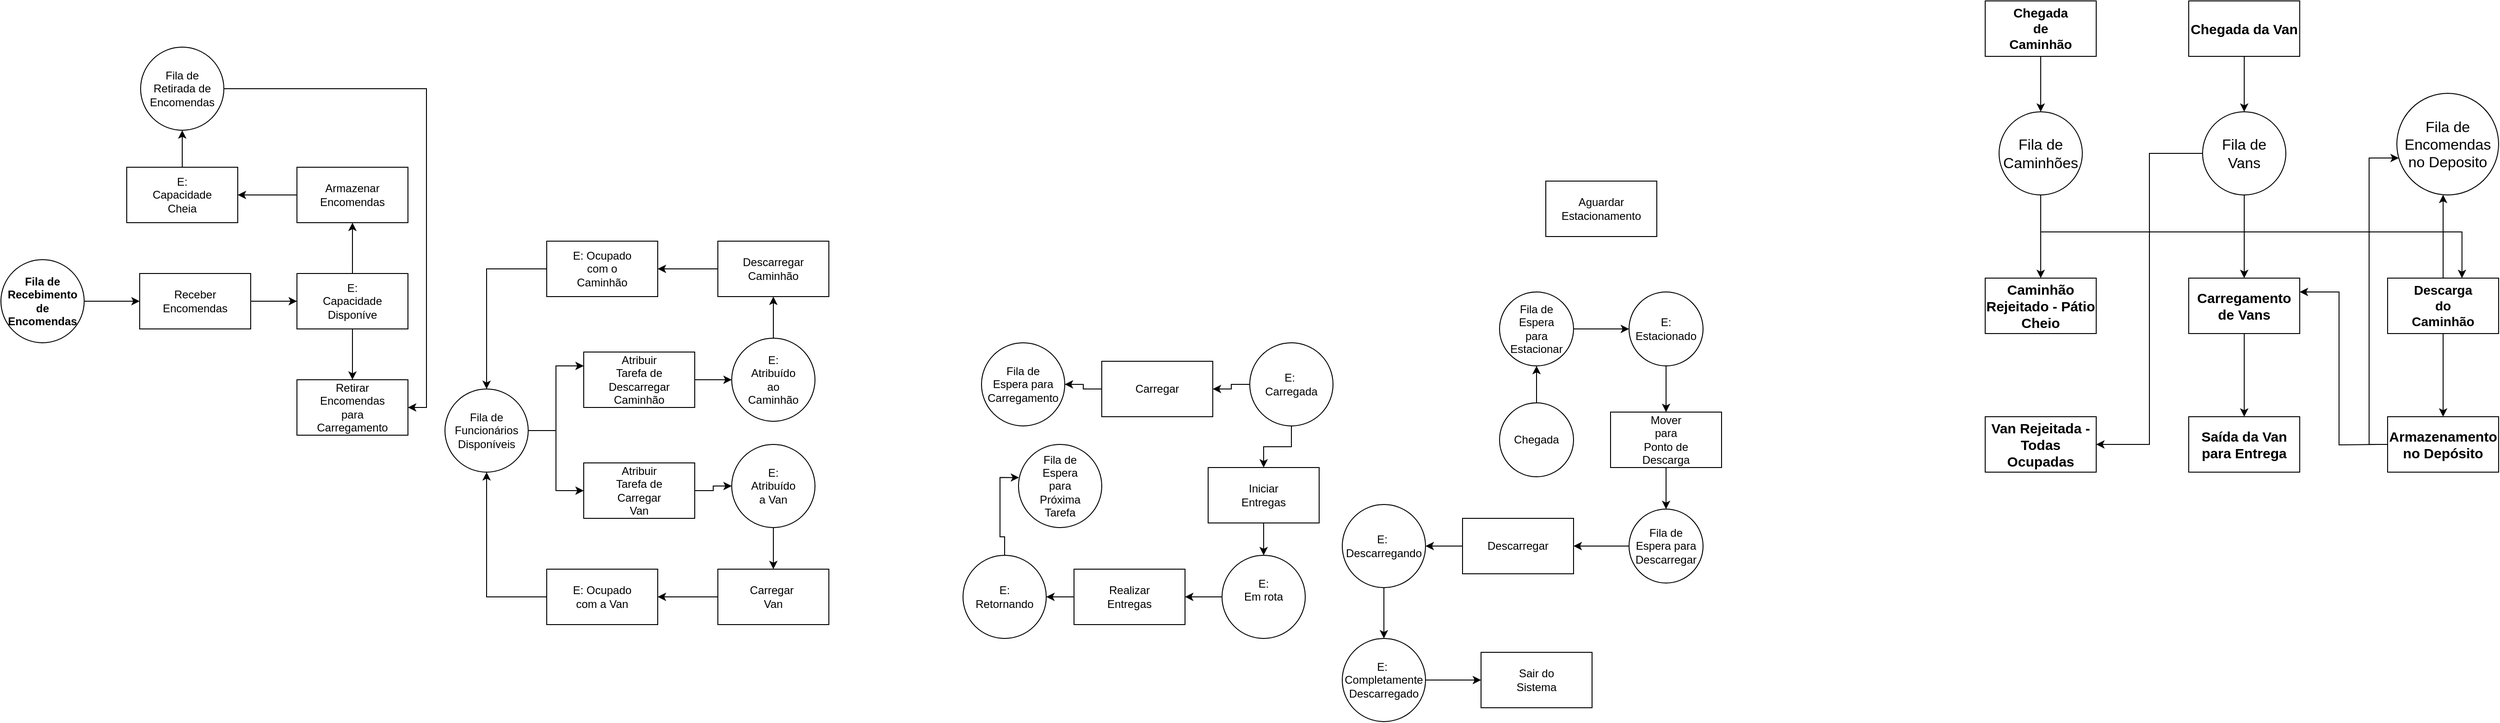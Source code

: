 <mxfile version="24.7.7">
  <diagram name="Página-1" id="Q5q7qPohx900-bVzsuvk">
    <mxGraphModel dx="3230" dy="557" grid="1" gridSize="10" guides="1" tooltips="1" connect="1" arrows="1" fold="1" page="1" pageScale="1" pageWidth="827" pageHeight="1169" math="0" shadow="0">
      <root>
        <mxCell id="0" />
        <mxCell id="1" parent="0" />
        <mxCell id="GUM8zhKuWnprm1asTcz1-36" style="edgeStyle=orthogonalEdgeStyle;rounded=0;orthogonalLoop=1;jettySize=auto;html=1;entryX=0.5;entryY=0;entryDx=0;entryDy=0;" parent="1" source="GUM8zhKuWnprm1asTcz1-1" target="GUM8zhKuWnprm1asTcz1-35" edge="1">
          <mxGeometry relative="1" as="geometry" />
        </mxCell>
        <mxCell id="GUM8zhKuWnprm1asTcz1-1" value="" style="ellipse;whiteSpace=wrap;html=1;aspect=fixed;" parent="1" vertex="1">
          <mxGeometry x="250" y="130" width="90" height="90" as="geometry" />
        </mxCell>
        <mxCell id="GUM8zhKuWnprm1asTcz1-34" style="edgeStyle=orthogonalEdgeStyle;rounded=0;orthogonalLoop=1;jettySize=auto;html=1;entryX=0.5;entryY=0;entryDx=0;entryDy=0;" parent="1" source="GUM8zhKuWnprm1asTcz1-2" target="GUM8zhKuWnprm1asTcz1-1" edge="1">
          <mxGeometry relative="1" as="geometry" />
        </mxCell>
        <mxCell id="GUM8zhKuWnprm1asTcz1-2" value="" style="rounded=0;whiteSpace=wrap;html=1;" parent="1" vertex="1">
          <mxGeometry x="235" y="10" width="120" height="60" as="geometry" />
        </mxCell>
        <mxCell id="GUM8zhKuWnprm1asTcz1-6" value="&lt;font style=&quot;font-size: 16px;&quot;&gt;Fila de Caminhões&lt;/font&gt;" style="text;strokeColor=none;align=center;fillColor=none;html=1;verticalAlign=middle;whiteSpace=wrap;rounded=0;" parent="1" vertex="1">
          <mxGeometry x="265" y="160" width="60" height="30" as="geometry" />
        </mxCell>
        <mxCell id="GUM8zhKuWnprm1asTcz1-8" value="" style="ellipse;whiteSpace=wrap;html=1;aspect=fixed;" parent="1" vertex="1">
          <mxGeometry x="680" y="110" width="110" height="110" as="geometry" />
        </mxCell>
        <mxCell id="GUM8zhKuWnprm1asTcz1-9" value="&lt;font style=&quot;font-size: 16px;&quot;&gt;Fila de Encomendas no Deposito&lt;/font&gt;" style="text;strokeColor=none;align=center;fillColor=none;html=1;verticalAlign=middle;whiteSpace=wrap;rounded=0;" parent="1" vertex="1">
          <mxGeometry x="705" y="150" width="60" height="30" as="geometry" />
        </mxCell>
        <mxCell id="GUM8zhKuWnprm1asTcz1-33" style="edgeStyle=orthogonalEdgeStyle;rounded=0;orthogonalLoop=1;jettySize=auto;html=1;" parent="1" source="GUM8zhKuWnprm1asTcz1-10" target="GUM8zhKuWnprm1asTcz1-15" edge="1">
          <mxGeometry relative="1" as="geometry" />
        </mxCell>
        <mxCell id="GUM8zhKuWnprm1asTcz1-42" style="edgeStyle=orthogonalEdgeStyle;rounded=0;orthogonalLoop=1;jettySize=auto;html=1;entryX=1;entryY=0.5;entryDx=0;entryDy=0;" parent="1" source="GUM8zhKuWnprm1asTcz1-10" target="GUM8zhKuWnprm1asTcz1-37" edge="1">
          <mxGeometry relative="1" as="geometry" />
        </mxCell>
        <mxCell id="GUM8zhKuWnprm1asTcz1-10" value="" style="ellipse;whiteSpace=wrap;html=1;aspect=fixed;" parent="1" vertex="1">
          <mxGeometry x="470" y="130" width="90" height="90" as="geometry" />
        </mxCell>
        <mxCell id="GUM8zhKuWnprm1asTcz1-11" value="&lt;font style=&quot;font-size: 16px;&quot;&gt;Fila de Vans&lt;/font&gt;" style="text;strokeColor=none;align=center;fillColor=none;html=1;verticalAlign=middle;whiteSpace=wrap;rounded=0;" parent="1" vertex="1">
          <mxGeometry x="485" y="160" width="60" height="30" as="geometry" />
        </mxCell>
        <mxCell id="GUM8zhKuWnprm1asTcz1-23" style="edgeStyle=orthogonalEdgeStyle;rounded=0;orthogonalLoop=1;jettySize=auto;html=1;" parent="1" source="GUM8zhKuWnprm1asTcz1-15" target="GUM8zhKuWnprm1asTcz1-22" edge="1">
          <mxGeometry relative="1" as="geometry" />
        </mxCell>
        <mxCell id="GUM8zhKuWnprm1asTcz1-15" value="&lt;b&gt;&lt;font style=&quot;font-size: 15px;&quot;&gt;Carregamento de Vans&lt;/font&gt;&lt;/b&gt;" style="rounded=0;whiteSpace=wrap;html=1;" parent="1" vertex="1">
          <mxGeometry x="455" y="310" width="120" height="60" as="geometry" />
        </mxCell>
        <mxCell id="GUM8zhKuWnprm1asTcz1-26" style="edgeStyle=orthogonalEdgeStyle;rounded=0;orthogonalLoop=1;jettySize=auto;html=1;" parent="1" source="GUM8zhKuWnprm1asTcz1-16" target="GUM8zhKuWnprm1asTcz1-8" edge="1">
          <mxGeometry relative="1" as="geometry">
            <Array as="points">
              <mxPoint x="730" y="240" />
              <mxPoint x="730" y="240" />
            </Array>
          </mxGeometry>
        </mxCell>
        <mxCell id="GUM8zhKuWnprm1asTcz1-31" style="edgeStyle=orthogonalEdgeStyle;rounded=0;orthogonalLoop=1;jettySize=auto;html=1;entryX=0.5;entryY=0;entryDx=0;entryDy=0;" parent="1" source="GUM8zhKuWnprm1asTcz1-16" target="GUM8zhKuWnprm1asTcz1-20" edge="1">
          <mxGeometry relative="1" as="geometry" />
        </mxCell>
        <mxCell id="GUM8zhKuWnprm1asTcz1-16" value="" style="rounded=0;whiteSpace=wrap;html=1;" parent="1" vertex="1">
          <mxGeometry x="670" y="310" width="120" height="60" as="geometry" />
        </mxCell>
        <mxCell id="GUM8zhKuWnprm1asTcz1-18" value="&lt;strong&gt;&lt;font style=&quot;font-size: 14px;&quot;&gt;Chegada de Caminhão&lt;/font&gt;&lt;/strong&gt;" style="text;strokeColor=none;align=center;fillColor=none;html=1;verticalAlign=middle;whiteSpace=wrap;rounded=0;" parent="1" vertex="1">
          <mxGeometry x="265" y="25" width="60" height="30" as="geometry" />
        </mxCell>
        <mxCell id="GUM8zhKuWnprm1asTcz1-19" value="&lt;b&gt;&lt;font style=&quot;font-size: 14px;&quot;&gt;Descarga do Caminhão&lt;/font&gt;&lt;/b&gt;" style="text;strokeColor=none;align=center;fillColor=none;html=1;verticalAlign=middle;whiteSpace=wrap;rounded=0;" parent="1" vertex="1">
          <mxGeometry x="700" y="325" width="60" height="30" as="geometry" />
        </mxCell>
        <mxCell id="GUM8zhKuWnprm1asTcz1-27" style="edgeStyle=orthogonalEdgeStyle;rounded=0;orthogonalLoop=1;jettySize=auto;html=1;" parent="1" source="GUM8zhKuWnprm1asTcz1-20" target="GUM8zhKuWnprm1asTcz1-8" edge="1">
          <mxGeometry relative="1" as="geometry">
            <Array as="points">
              <mxPoint x="650" y="490" />
              <mxPoint x="650" y="180" />
            </Array>
          </mxGeometry>
        </mxCell>
        <mxCell id="GUM8zhKuWnprm1asTcz1-20" value="" style="rounded=0;whiteSpace=wrap;html=1;" parent="1" vertex="1">
          <mxGeometry x="670" y="460" width="120" height="60" as="geometry" />
        </mxCell>
        <mxCell id="GUM8zhKuWnprm1asTcz1-28" style="edgeStyle=orthogonalEdgeStyle;rounded=0;orthogonalLoop=1;jettySize=auto;html=1;entryX=1;entryY=0.25;entryDx=0;entryDy=0;" parent="1" target="GUM8zhKuWnprm1asTcz1-15" edge="1">
          <mxGeometry relative="1" as="geometry">
            <mxPoint x="660" y="490" as="sourcePoint" />
          </mxGeometry>
        </mxCell>
        <mxCell id="GUM8zhKuWnprm1asTcz1-21" value="&lt;b&gt;&lt;font style=&quot;font-size: 15px;&quot;&gt;Armazenamento no Depósito&lt;/font&gt;&lt;/b&gt;" style="text;strokeColor=none;align=center;fillColor=none;html=1;verticalAlign=middle;whiteSpace=wrap;rounded=0;" parent="1" vertex="1">
          <mxGeometry x="700" y="475" width="60" height="30" as="geometry" />
        </mxCell>
        <mxCell id="GUM8zhKuWnprm1asTcz1-22" value="&lt;b&gt;&lt;font style=&quot;font-size: 15px;&quot;&gt;Saída da Van para Entrega&lt;/font&gt;&lt;/b&gt;" style="rounded=0;whiteSpace=wrap;html=1;" parent="1" vertex="1">
          <mxGeometry x="455" y="460" width="120" height="60" as="geometry" />
        </mxCell>
        <mxCell id="GUM8zhKuWnprm1asTcz1-24" style="edgeStyle=orthogonalEdgeStyle;rounded=0;orthogonalLoop=1;jettySize=auto;html=1;entryX=0.67;entryY=0;entryDx=0;entryDy=0;entryPerimeter=0;" parent="1" source="GUM8zhKuWnprm1asTcz1-1" target="GUM8zhKuWnprm1asTcz1-16" edge="1">
          <mxGeometry relative="1" as="geometry">
            <Array as="points">
              <mxPoint x="295" y="260" />
              <mxPoint x="750" y="260" />
            </Array>
          </mxGeometry>
        </mxCell>
        <mxCell id="GUM8zhKuWnprm1asTcz1-32" style="edgeStyle=orthogonalEdgeStyle;rounded=0;orthogonalLoop=1;jettySize=auto;html=1;" parent="1" source="GUM8zhKuWnprm1asTcz1-30" target="GUM8zhKuWnprm1asTcz1-10" edge="1">
          <mxGeometry relative="1" as="geometry" />
        </mxCell>
        <mxCell id="GUM8zhKuWnprm1asTcz1-30" value="&lt;b&gt;&lt;font style=&quot;font-size: 15px;&quot;&gt;Chegada da Van&lt;/font&gt;&lt;/b&gt;" style="rounded=0;whiteSpace=wrap;html=1;" parent="1" vertex="1">
          <mxGeometry x="455" y="10" width="120" height="60" as="geometry" />
        </mxCell>
        <mxCell id="GUM8zhKuWnprm1asTcz1-35" value="&lt;b&gt;&lt;font style=&quot;font-size: 15px;&quot;&gt;Caminhão Rejeitado - Pátio Cheio&lt;/font&gt;&lt;/b&gt;" style="rounded=0;whiteSpace=wrap;html=1;" parent="1" vertex="1">
          <mxGeometry x="235" y="310" width="120" height="60" as="geometry" />
        </mxCell>
        <mxCell id="GUM8zhKuWnprm1asTcz1-37" value="&lt;b&gt;&lt;font style=&quot;font-size: 15px;&quot;&gt;Van Rejeitada - Todas Ocupadas&lt;/font&gt;&lt;/b&gt;" style="rounded=0;whiteSpace=wrap;html=1;" parent="1" vertex="1">
          <mxGeometry x="235" y="460" width="120" height="60" as="geometry" />
        </mxCell>
        <mxCell id="uj5L98HSaP3SKRjl4dqv-31" style="edgeStyle=orthogonalEdgeStyle;rounded=0;orthogonalLoop=1;jettySize=auto;html=1;entryX=0;entryY=0.5;entryDx=0;entryDy=0;" edge="1" parent="1" source="uj5L98HSaP3SKRjl4dqv-2" target="uj5L98HSaP3SKRjl4dqv-5">
          <mxGeometry relative="1" as="geometry" />
        </mxCell>
        <mxCell id="uj5L98HSaP3SKRjl4dqv-2" value="" style="ellipse;whiteSpace=wrap;html=1;aspect=fixed;" vertex="1" parent="1">
          <mxGeometry x="-290" y="325" width="80" height="80" as="geometry" />
        </mxCell>
        <mxCell id="uj5L98HSaP3SKRjl4dqv-3" value="Fila de Espera para Estacionar" style="text;strokeColor=none;align=center;fillColor=none;html=1;verticalAlign=middle;whiteSpace=wrap;rounded=0;" vertex="1" parent="1">
          <mxGeometry x="-280" y="350" width="60" height="30" as="geometry" />
        </mxCell>
        <mxCell id="uj5L98HSaP3SKRjl4dqv-32" style="edgeStyle=orthogonalEdgeStyle;rounded=0;orthogonalLoop=1;jettySize=auto;html=1;entryX=0.5;entryY=0;entryDx=0;entryDy=0;" edge="1" parent="1" source="uj5L98HSaP3SKRjl4dqv-5" target="uj5L98HSaP3SKRjl4dqv-22">
          <mxGeometry relative="1" as="geometry" />
        </mxCell>
        <mxCell id="uj5L98HSaP3SKRjl4dqv-5" value="" style="ellipse;whiteSpace=wrap;html=1;aspect=fixed;" vertex="1" parent="1">
          <mxGeometry x="-150" y="325" width="80" height="80" as="geometry" />
        </mxCell>
        <mxCell id="uj5L98HSaP3SKRjl4dqv-7" value="E: Estacionado" style="text;strokeColor=none;align=center;fillColor=none;html=1;verticalAlign=middle;whiteSpace=wrap;rounded=0;" vertex="1" parent="1">
          <mxGeometry x="-140" y="350" width="60" height="30" as="geometry" />
        </mxCell>
        <mxCell id="uj5L98HSaP3SKRjl4dqv-35" style="edgeStyle=orthogonalEdgeStyle;rounded=0;orthogonalLoop=1;jettySize=auto;html=1;entryX=1;entryY=0.5;entryDx=0;entryDy=0;" edge="1" parent="1" source="uj5L98HSaP3SKRjl4dqv-8" target="uj5L98HSaP3SKRjl4dqv-24">
          <mxGeometry relative="1" as="geometry" />
        </mxCell>
        <mxCell id="uj5L98HSaP3SKRjl4dqv-8" value="" style="ellipse;whiteSpace=wrap;html=1;aspect=fixed;" vertex="1" parent="1">
          <mxGeometry x="-150" y="560" width="80" height="80" as="geometry" />
        </mxCell>
        <mxCell id="uj5L98HSaP3SKRjl4dqv-9" value="Fila de Espera para Descarregar" style="text;strokeColor=none;align=center;fillColor=none;html=1;verticalAlign=middle;whiteSpace=wrap;rounded=0;" vertex="1" parent="1">
          <mxGeometry x="-140" y="585" width="60" height="30" as="geometry" />
        </mxCell>
        <mxCell id="uj5L98HSaP3SKRjl4dqv-37" style="edgeStyle=orthogonalEdgeStyle;rounded=0;orthogonalLoop=1;jettySize=auto;html=1;entryX=0.5;entryY=0;entryDx=0;entryDy=0;" edge="1" parent="1" source="uj5L98HSaP3SKRjl4dqv-11" target="uj5L98HSaP3SKRjl4dqv-17">
          <mxGeometry relative="1" as="geometry" />
        </mxCell>
        <mxCell id="uj5L98HSaP3SKRjl4dqv-11" value="" style="ellipse;whiteSpace=wrap;html=1;aspect=fixed;" vertex="1" parent="1">
          <mxGeometry x="-460" y="555" width="90" height="90" as="geometry" />
        </mxCell>
        <mxCell id="uj5L98HSaP3SKRjl4dqv-12" value="E:&amp;nbsp;&lt;br&gt;Descarregando" style="text;strokeColor=none;align=center;fillColor=none;html=1;verticalAlign=middle;whiteSpace=wrap;rounded=0;" vertex="1" parent="1">
          <mxGeometry x="-445" y="585" width="60" height="30" as="geometry" />
        </mxCell>
        <mxCell id="uj5L98HSaP3SKRjl4dqv-38" style="edgeStyle=orthogonalEdgeStyle;rounded=0;orthogonalLoop=1;jettySize=auto;html=1;entryX=0;entryY=0.5;entryDx=0;entryDy=0;" edge="1" parent="1" source="uj5L98HSaP3SKRjl4dqv-17" target="uj5L98HSaP3SKRjl4dqv-26">
          <mxGeometry relative="1" as="geometry" />
        </mxCell>
        <mxCell id="uj5L98HSaP3SKRjl4dqv-17" value="" style="ellipse;whiteSpace=wrap;html=1;aspect=fixed;" vertex="1" parent="1">
          <mxGeometry x="-460" y="700" width="90" height="90" as="geometry" />
        </mxCell>
        <mxCell id="uj5L98HSaP3SKRjl4dqv-18" value="E:&amp;nbsp;&lt;br&gt;Completamente Descarregado" style="text;strokeColor=none;align=center;fillColor=none;html=1;verticalAlign=middle;whiteSpace=wrap;rounded=0;" vertex="1" parent="1">
          <mxGeometry x="-445" y="730" width="60" height="30" as="geometry" />
        </mxCell>
        <mxCell id="uj5L98HSaP3SKRjl4dqv-20" value="" style="rounded=0;whiteSpace=wrap;html=1;" vertex="1" parent="1">
          <mxGeometry x="-240" y="205" width="120" height="60" as="geometry" />
        </mxCell>
        <mxCell id="uj5L98HSaP3SKRjl4dqv-21" value="Aguardar Estacionamento" style="text;strokeColor=none;align=center;fillColor=none;html=1;verticalAlign=middle;whiteSpace=wrap;rounded=0;" vertex="1" parent="1">
          <mxGeometry x="-210" y="220" width="60" height="30" as="geometry" />
        </mxCell>
        <mxCell id="uj5L98HSaP3SKRjl4dqv-33" style="edgeStyle=orthogonalEdgeStyle;rounded=0;orthogonalLoop=1;jettySize=auto;html=1;entryX=0.5;entryY=0;entryDx=0;entryDy=0;" edge="1" parent="1" source="uj5L98HSaP3SKRjl4dqv-22" target="uj5L98HSaP3SKRjl4dqv-8">
          <mxGeometry relative="1" as="geometry" />
        </mxCell>
        <mxCell id="uj5L98HSaP3SKRjl4dqv-22" value="" style="rounded=0;whiteSpace=wrap;html=1;" vertex="1" parent="1">
          <mxGeometry x="-170" y="455" width="120" height="60" as="geometry" />
        </mxCell>
        <mxCell id="uj5L98HSaP3SKRjl4dqv-23" value="Mover para Ponto de Descarga" style="text;strokeColor=none;align=center;fillColor=none;html=1;verticalAlign=middle;whiteSpace=wrap;rounded=0;" vertex="1" parent="1">
          <mxGeometry x="-140" y="470" width="60" height="30" as="geometry" />
        </mxCell>
        <mxCell id="uj5L98HSaP3SKRjl4dqv-36" style="edgeStyle=orthogonalEdgeStyle;rounded=0;orthogonalLoop=1;jettySize=auto;html=1;entryX=1;entryY=0.5;entryDx=0;entryDy=0;" edge="1" parent="1" source="uj5L98HSaP3SKRjl4dqv-24" target="uj5L98HSaP3SKRjl4dqv-11">
          <mxGeometry relative="1" as="geometry" />
        </mxCell>
        <mxCell id="uj5L98HSaP3SKRjl4dqv-24" value="" style="rounded=0;whiteSpace=wrap;html=1;" vertex="1" parent="1">
          <mxGeometry x="-330" y="570" width="120" height="60" as="geometry" />
        </mxCell>
        <mxCell id="uj5L98HSaP3SKRjl4dqv-25" value="Descarregar " style="text;strokeColor=none;align=center;fillColor=none;html=1;verticalAlign=middle;whiteSpace=wrap;rounded=0;" vertex="1" parent="1">
          <mxGeometry x="-300" y="585" width="60" height="30" as="geometry" />
        </mxCell>
        <mxCell id="uj5L98HSaP3SKRjl4dqv-26" value="" style="rounded=0;whiteSpace=wrap;html=1;" vertex="1" parent="1">
          <mxGeometry x="-310" y="715" width="120" height="60" as="geometry" />
        </mxCell>
        <mxCell id="uj5L98HSaP3SKRjl4dqv-27" value="Sair do Sistema" style="text;strokeColor=none;align=center;fillColor=none;html=1;verticalAlign=middle;whiteSpace=wrap;rounded=0;" vertex="1" parent="1">
          <mxGeometry x="-280" y="730" width="60" height="30" as="geometry" />
        </mxCell>
        <mxCell id="uj5L98HSaP3SKRjl4dqv-41" style="edgeStyle=orthogonalEdgeStyle;rounded=0;orthogonalLoop=1;jettySize=auto;html=1;entryX=0.5;entryY=1;entryDx=0;entryDy=0;" edge="1" parent="1" source="uj5L98HSaP3SKRjl4dqv-28" target="uj5L98HSaP3SKRjl4dqv-2">
          <mxGeometry relative="1" as="geometry" />
        </mxCell>
        <mxCell id="uj5L98HSaP3SKRjl4dqv-28" value="" style="ellipse;whiteSpace=wrap;html=1;aspect=fixed;" vertex="1" parent="1">
          <mxGeometry x="-290" y="445" width="80" height="80" as="geometry" />
        </mxCell>
        <mxCell id="uj5L98HSaP3SKRjl4dqv-29" value="Chegada" style="text;strokeColor=none;align=center;fillColor=none;html=1;verticalAlign=middle;whiteSpace=wrap;rounded=0;" vertex="1" parent="1">
          <mxGeometry x="-280" y="470" width="60" height="30" as="geometry" />
        </mxCell>
        <mxCell id="uj5L98HSaP3SKRjl4dqv-42" value="" style="ellipse;whiteSpace=wrap;html=1;aspect=fixed;" vertex="1" parent="1">
          <mxGeometry x="-850" y="380" width="90" height="90" as="geometry" />
        </mxCell>
        <mxCell id="uj5L98HSaP3SKRjl4dqv-43" value="Fila de Espera para Carregamento" style="text;strokeColor=none;align=center;fillColor=none;html=1;verticalAlign=middle;whiteSpace=wrap;rounded=0;" vertex="1" parent="1">
          <mxGeometry x="-835" y="410" width="60" height="30" as="geometry" />
        </mxCell>
        <mxCell id="uj5L98HSaP3SKRjl4dqv-91" style="edgeStyle=orthogonalEdgeStyle;rounded=0;orthogonalLoop=1;jettySize=auto;html=1;entryX=1;entryY=0.5;entryDx=0;entryDy=0;" edge="1" parent="1" source="uj5L98HSaP3SKRjl4dqv-44" target="uj5L98HSaP3SKRjl4dqv-79">
          <mxGeometry relative="1" as="geometry" />
        </mxCell>
        <mxCell id="uj5L98HSaP3SKRjl4dqv-92" style="edgeStyle=orthogonalEdgeStyle;rounded=0;orthogonalLoop=1;jettySize=auto;html=1;entryX=0.5;entryY=0;entryDx=0;entryDy=0;" edge="1" parent="1" source="uj5L98HSaP3SKRjl4dqv-44" target="uj5L98HSaP3SKRjl4dqv-60">
          <mxGeometry relative="1" as="geometry" />
        </mxCell>
        <mxCell id="uj5L98HSaP3SKRjl4dqv-44" value="" style="ellipse;whiteSpace=wrap;html=1;aspect=fixed;" vertex="1" parent="1">
          <mxGeometry x="-560" y="380" width="90" height="90" as="geometry" />
        </mxCell>
        <mxCell id="uj5L98HSaP3SKRjl4dqv-45" value="E:&amp;nbsp;&lt;br&gt;Carregada" style="text;strokeColor=none;align=center;fillColor=none;html=1;verticalAlign=middle;whiteSpace=wrap;rounded=0;" vertex="1" parent="1">
          <mxGeometry x="-545" y="410" width="60" height="30" as="geometry" />
        </mxCell>
        <mxCell id="uj5L98HSaP3SKRjl4dqv-93" style="edgeStyle=orthogonalEdgeStyle;rounded=0;orthogonalLoop=1;jettySize=auto;html=1;entryX=1;entryY=0.5;entryDx=0;entryDy=0;" edge="1" parent="1" source="uj5L98HSaP3SKRjl4dqv-48" target="uj5L98HSaP3SKRjl4dqv-62">
          <mxGeometry relative="1" as="geometry" />
        </mxCell>
        <mxCell id="uj5L98HSaP3SKRjl4dqv-48" value="" style="ellipse;whiteSpace=wrap;html=1;aspect=fixed;" vertex="1" parent="1">
          <mxGeometry x="-590" y="610" width="90" height="90" as="geometry" />
        </mxCell>
        <mxCell id="uj5L98HSaP3SKRjl4dqv-49" value="E: &lt;br&gt;Em rota&lt;br&gt;&lt;span style=&quot;color: rgba(0, 0, 0, 0); font-family: monospace; font-size: 0px; text-align: start; text-wrap: nowrap;&quot;&gt;%3CmxGraphModel%3E%3Croot%3E%3CmxCell%20id%3D%220%22%2F%3E%3CmxCell%20id%3D%221%22%20parent%3D%220%22%2F%3E%3CmxCell%20id%3D%222%22%20value%3D%22%22%20style%3D%22ellipse%3BwhiteSpace%3Dwrap%3Bhtml%3D1%3Baspect%3Dfixed%3B%22%20vertex%3D%221%22%20parent%3D%221%22%3E%3CmxGeometry%20x%3D%22-680%22%20y%3D%22520%22%20width%3D%2290%22%20height%3D%2290%22%20as%3D%22geometry%22%2F%3E%3C%2FmxCell%3E%3CmxCell%20id%3D%223%22%20value%3D%22E%3A%26amp%3Bnbsp%3B%26lt%3Bbr%26gt%3BCarregada%22%20style%3D%22text%3BstrokeColor%3Dnone%3Balign%3Dcenter%3BfillColor%3Dnone%3Bhtml%3D1%3BverticalAlign%3Dmiddle%3BwhiteSpace%3Dwrap%3Brounded%3D0%3B%22%20vertex%3D%221%22%20parent%3D%221%22%3E%3CmxGeometry%20x%3D%22-665%22%20y%3D%22550%22%20width%3D%2260%22%20height%3D%2230%22%20as%3D%22geometry%22%2F%3E%3C%2FmxCell%3E%3C%2Froot%3E%3C%2FmxGraphModel%3E&lt;/span&gt;&lt;span style=&quot;color: rgba(0, 0, 0, 0); font-family: monospace; font-size: 0px; text-align: start; text-wrap: nowrap;&quot;&gt;asdf3CmxGraphModel%3E%3Croot%3E%3CmxCell%20id%3D%220%22%2F%3E%3CmxCell%20id%3D%221%22%20parent%3D%220%22%2F%3E%3CmxCell%20id%3D%222%22%20value%3D%22%22%20style%3D%22ellipse%3BwhiteSpace%3Dwrap%3Bhtml%3D1%3Baspect%3Dfixed%3B%22%20vertex%3D%221%22%20parent%3D%221%22%3E%3CmxGeometry%20x%3D%22-680%22%20y%3D%22520%22%20width%3D%2290%22%20height%3D%2290%22%20as%3D%22geometry%22%2F%3E%3C%2FmxCell%3E%3CmxCell%20id%3D%223%22%20value%3D%22E%3A%26amp%3Bnbsp%3B%26lt%3Bbr%26gt%3BCarregada%22%20style%3D%22text%3BstrokeColor%3Dnone%3Balign%3Dcenter%3BfillColor%3Dnone%3Bhtml%3D1%3BverticalAlign%3Dmiddle%3BwhiteSpace%3Dwrap%3Brounded%3D0%3B%22%20vertex%3D%221%22%20parent%3D%221%22%3E%3CmxGeometry%20x%3D%22-665%22%20y%3D%22550%22%20width%3D%2260%22%20height%3D%2230%22%20as%3D%22geometry%22%2F%3E%3C%2FmxCell%3E%3C%2Froot%3E%3C%2FmxGraphModel%3E&lt;/span&gt;" style="text;strokeColor=none;align=center;fillColor=none;html=1;verticalAlign=middle;whiteSpace=wrap;rounded=0;" vertex="1" parent="1">
          <mxGeometry x="-575" y="640" width="60" height="30" as="geometry" />
        </mxCell>
        <mxCell id="uj5L98HSaP3SKRjl4dqv-52" value="" style="ellipse;whiteSpace=wrap;html=1;aspect=fixed;" vertex="1" parent="1">
          <mxGeometry x="-810" y="490" width="90" height="90" as="geometry" />
        </mxCell>
        <mxCell id="uj5L98HSaP3SKRjl4dqv-53" value="Fila de Espera para Próxima Tarefa" style="text;strokeColor=none;align=center;fillColor=none;html=1;verticalAlign=middle;whiteSpace=wrap;rounded=0;" vertex="1" parent="1">
          <mxGeometry x="-795" y="520" width="60" height="30" as="geometry" />
        </mxCell>
        <mxCell id="uj5L98HSaP3SKRjl4dqv-76" style="edgeStyle=orthogonalEdgeStyle;rounded=0;orthogonalLoop=1;jettySize=auto;html=1;entryX=0.5;entryY=0;entryDx=0;entryDy=0;" edge="1" parent="1" source="uj5L98HSaP3SKRjl4dqv-60" target="uj5L98HSaP3SKRjl4dqv-48">
          <mxGeometry relative="1" as="geometry" />
        </mxCell>
        <mxCell id="uj5L98HSaP3SKRjl4dqv-60" value="" style="rounded=0;whiteSpace=wrap;html=1;" vertex="1" parent="1">
          <mxGeometry x="-605" y="515" width="120" height="60" as="geometry" />
        </mxCell>
        <mxCell id="uj5L98HSaP3SKRjl4dqv-61" value="Iniciar Entregas" style="text;strokeColor=none;align=center;fillColor=none;html=1;verticalAlign=middle;whiteSpace=wrap;rounded=0;" vertex="1" parent="1">
          <mxGeometry x="-575" y="530" width="60" height="30" as="geometry" />
        </mxCell>
        <mxCell id="uj5L98HSaP3SKRjl4dqv-96" style="edgeStyle=orthogonalEdgeStyle;rounded=0;orthogonalLoop=1;jettySize=auto;html=1;entryX=1;entryY=0.5;entryDx=0;entryDy=0;" edge="1" parent="1" source="uj5L98HSaP3SKRjl4dqv-62" target="uj5L98HSaP3SKRjl4dqv-94">
          <mxGeometry relative="1" as="geometry" />
        </mxCell>
        <mxCell id="uj5L98HSaP3SKRjl4dqv-62" value="" style="rounded=0;whiteSpace=wrap;html=1;" vertex="1" parent="1">
          <mxGeometry x="-750" y="625" width="120" height="60" as="geometry" />
        </mxCell>
        <mxCell id="uj5L98HSaP3SKRjl4dqv-63" value="Realizar Entregas " style="text;strokeColor=none;align=center;fillColor=none;html=1;verticalAlign=middle;whiteSpace=wrap;rounded=0;" vertex="1" parent="1">
          <mxGeometry x="-720" y="640" width="60" height="30" as="geometry" />
        </mxCell>
        <mxCell id="uj5L98HSaP3SKRjl4dqv-90" style="edgeStyle=orthogonalEdgeStyle;rounded=0;orthogonalLoop=1;jettySize=auto;html=1;entryX=1;entryY=0.5;entryDx=0;entryDy=0;" edge="1" parent="1" source="uj5L98HSaP3SKRjl4dqv-79" target="uj5L98HSaP3SKRjl4dqv-42">
          <mxGeometry relative="1" as="geometry" />
        </mxCell>
        <mxCell id="uj5L98HSaP3SKRjl4dqv-79" value="" style="rounded=0;whiteSpace=wrap;html=1;" vertex="1" parent="1">
          <mxGeometry x="-720" y="400" width="120" height="60" as="geometry" />
        </mxCell>
        <mxCell id="uj5L98HSaP3SKRjl4dqv-80" value="Carregar" style="text;strokeColor=none;align=center;fillColor=none;html=1;verticalAlign=middle;whiteSpace=wrap;rounded=0;" vertex="1" parent="1">
          <mxGeometry x="-690" y="415" width="60" height="30" as="geometry" />
        </mxCell>
        <mxCell id="uj5L98HSaP3SKRjl4dqv-94" value="" style="ellipse;whiteSpace=wrap;html=1;aspect=fixed;" vertex="1" parent="1">
          <mxGeometry x="-870" y="610" width="90" height="90" as="geometry" />
        </mxCell>
        <mxCell id="uj5L98HSaP3SKRjl4dqv-95" value="E:&lt;br&gt;Retornando" style="text;strokeColor=none;align=center;fillColor=none;html=1;verticalAlign=middle;whiteSpace=wrap;rounded=0;" vertex="1" parent="1">
          <mxGeometry x="-855" y="640" width="60" height="30" as="geometry" />
        </mxCell>
        <mxCell id="uj5L98HSaP3SKRjl4dqv-97" style="edgeStyle=orthogonalEdgeStyle;rounded=0;orthogonalLoop=1;jettySize=auto;html=1;entryX=0.007;entryY=0.398;entryDx=0;entryDy=0;entryPerimeter=0;" edge="1" parent="1" source="uj5L98HSaP3SKRjl4dqv-94" target="uj5L98HSaP3SKRjl4dqv-52">
          <mxGeometry relative="1" as="geometry" />
        </mxCell>
        <mxCell id="uj5L98HSaP3SKRjl4dqv-116" style="edgeStyle=orthogonalEdgeStyle;rounded=0;orthogonalLoop=1;jettySize=auto;html=1;entryX=0;entryY=0.25;entryDx=0;entryDy=0;" edge="1" parent="1" source="uj5L98HSaP3SKRjl4dqv-98" target="uj5L98HSaP3SKRjl4dqv-100">
          <mxGeometry relative="1" as="geometry" />
        </mxCell>
        <mxCell id="uj5L98HSaP3SKRjl4dqv-117" style="edgeStyle=orthogonalEdgeStyle;rounded=0;orthogonalLoop=1;jettySize=auto;html=1;" edge="1" parent="1" source="uj5L98HSaP3SKRjl4dqv-98" target="uj5L98HSaP3SKRjl4dqv-102">
          <mxGeometry relative="1" as="geometry" />
        </mxCell>
        <mxCell id="uj5L98HSaP3SKRjl4dqv-98" value="" style="ellipse;whiteSpace=wrap;html=1;aspect=fixed;" vertex="1" parent="1">
          <mxGeometry x="-1430" y="430" width="90" height="90" as="geometry" />
        </mxCell>
        <mxCell id="uj5L98HSaP3SKRjl4dqv-99" value="Fila de Funcionários Disponíveis" style="text;strokeColor=none;align=center;fillColor=none;html=1;verticalAlign=middle;whiteSpace=wrap;rounded=0;" vertex="1" parent="1">
          <mxGeometry x="-1415" y="460" width="60" height="30" as="geometry" />
        </mxCell>
        <mxCell id="uj5L98HSaP3SKRjl4dqv-118" style="edgeStyle=orthogonalEdgeStyle;rounded=0;orthogonalLoop=1;jettySize=auto;html=1;entryX=0;entryY=0.5;entryDx=0;entryDy=0;" edge="1" parent="1" source="uj5L98HSaP3SKRjl4dqv-100" target="uj5L98HSaP3SKRjl4dqv-104">
          <mxGeometry relative="1" as="geometry" />
        </mxCell>
        <mxCell id="uj5L98HSaP3SKRjl4dqv-100" value="" style="rounded=0;whiteSpace=wrap;html=1;" vertex="1" parent="1">
          <mxGeometry x="-1280" y="390" width="120" height="60" as="geometry" />
        </mxCell>
        <mxCell id="uj5L98HSaP3SKRjl4dqv-101" value="Atribuir Tarefa de Descarregar Caminhão " style="text;strokeColor=none;align=center;fillColor=none;html=1;verticalAlign=middle;whiteSpace=wrap;rounded=0;" vertex="1" parent="1">
          <mxGeometry x="-1250" y="405" width="60" height="30" as="geometry" />
        </mxCell>
        <mxCell id="uj5L98HSaP3SKRjl4dqv-121" style="edgeStyle=orthogonalEdgeStyle;rounded=0;orthogonalLoop=1;jettySize=auto;html=1;" edge="1" parent="1" source="uj5L98HSaP3SKRjl4dqv-102" target="uj5L98HSaP3SKRjl4dqv-106">
          <mxGeometry relative="1" as="geometry" />
        </mxCell>
        <mxCell id="uj5L98HSaP3SKRjl4dqv-102" value="" style="rounded=0;whiteSpace=wrap;html=1;" vertex="1" parent="1">
          <mxGeometry x="-1280" y="510" width="120" height="60" as="geometry" />
        </mxCell>
        <mxCell id="uj5L98HSaP3SKRjl4dqv-103" value="Atribuir Tarefa de Carregar Van " style="text;strokeColor=none;align=center;fillColor=none;html=1;verticalAlign=middle;whiteSpace=wrap;rounded=0;" vertex="1" parent="1">
          <mxGeometry x="-1250" y="525" width="60" height="30" as="geometry" />
        </mxCell>
        <mxCell id="uj5L98HSaP3SKRjl4dqv-122" style="edgeStyle=orthogonalEdgeStyle;rounded=0;orthogonalLoop=1;jettySize=auto;html=1;entryX=0.5;entryY=1;entryDx=0;entryDy=0;" edge="1" parent="1" source="uj5L98HSaP3SKRjl4dqv-104" target="uj5L98HSaP3SKRjl4dqv-108">
          <mxGeometry relative="1" as="geometry" />
        </mxCell>
        <mxCell id="uj5L98HSaP3SKRjl4dqv-104" value="" style="ellipse;whiteSpace=wrap;html=1;aspect=fixed;" vertex="1" parent="1">
          <mxGeometry x="-1120" y="375" width="90" height="90" as="geometry" />
        </mxCell>
        <mxCell id="uj5L98HSaP3SKRjl4dqv-105" value="E:&lt;div&gt;Atribuído ao Caminhão&lt;br&gt;&lt;/div&gt;" style="text;strokeColor=none;align=center;fillColor=none;html=1;verticalAlign=middle;whiteSpace=wrap;rounded=0;" vertex="1" parent="1">
          <mxGeometry x="-1105" y="405" width="60" height="30" as="geometry" />
        </mxCell>
        <mxCell id="uj5L98HSaP3SKRjl4dqv-123" style="edgeStyle=orthogonalEdgeStyle;rounded=0;orthogonalLoop=1;jettySize=auto;html=1;entryX=0.5;entryY=0;entryDx=0;entryDy=0;" edge="1" parent="1" source="uj5L98HSaP3SKRjl4dqv-106" target="uj5L98HSaP3SKRjl4dqv-110">
          <mxGeometry relative="1" as="geometry" />
        </mxCell>
        <mxCell id="uj5L98HSaP3SKRjl4dqv-106" value="" style="ellipse;whiteSpace=wrap;html=1;aspect=fixed;" vertex="1" parent="1">
          <mxGeometry x="-1120" y="490" width="90" height="90" as="geometry" />
        </mxCell>
        <mxCell id="uj5L98HSaP3SKRjl4dqv-107" value="E:&lt;div&gt;Atribuído a Van&lt;/div&gt;" style="text;strokeColor=none;align=center;fillColor=none;html=1;verticalAlign=middle;whiteSpace=wrap;rounded=0;" vertex="1" parent="1">
          <mxGeometry x="-1105" y="520" width="60" height="30" as="geometry" />
        </mxCell>
        <mxCell id="uj5L98HSaP3SKRjl4dqv-126" style="edgeStyle=orthogonalEdgeStyle;rounded=0;orthogonalLoop=1;jettySize=auto;html=1;" edge="1" parent="1" source="uj5L98HSaP3SKRjl4dqv-108" target="uj5L98HSaP3SKRjl4dqv-124">
          <mxGeometry relative="1" as="geometry" />
        </mxCell>
        <mxCell id="uj5L98HSaP3SKRjl4dqv-108" value="" style="rounded=0;whiteSpace=wrap;html=1;" vertex="1" parent="1">
          <mxGeometry x="-1135" y="270" width="120" height="60" as="geometry" />
        </mxCell>
        <mxCell id="uj5L98HSaP3SKRjl4dqv-109" value="Descarregar Caminhão " style="text;strokeColor=none;align=center;fillColor=none;html=1;verticalAlign=middle;whiteSpace=wrap;rounded=0;" vertex="1" parent="1">
          <mxGeometry x="-1105" y="285" width="60" height="30" as="geometry" />
        </mxCell>
        <mxCell id="uj5L98HSaP3SKRjl4dqv-130" style="edgeStyle=orthogonalEdgeStyle;rounded=0;orthogonalLoop=1;jettySize=auto;html=1;entryX=1;entryY=0.5;entryDx=0;entryDy=0;" edge="1" parent="1" source="uj5L98HSaP3SKRjl4dqv-110" target="uj5L98HSaP3SKRjl4dqv-128">
          <mxGeometry relative="1" as="geometry" />
        </mxCell>
        <mxCell id="uj5L98HSaP3SKRjl4dqv-110" value="" style="rounded=0;whiteSpace=wrap;html=1;" vertex="1" parent="1">
          <mxGeometry x="-1135" y="625" width="120" height="60" as="geometry" />
        </mxCell>
        <mxCell id="uj5L98HSaP3SKRjl4dqv-111" value="Carregar&amp;nbsp;&lt;br&gt;Van" style="text;strokeColor=none;align=center;fillColor=none;html=1;verticalAlign=middle;whiteSpace=wrap;rounded=0;" vertex="1" parent="1">
          <mxGeometry x="-1105" y="640" width="60" height="30" as="geometry" />
        </mxCell>
        <mxCell id="uj5L98HSaP3SKRjl4dqv-127" style="edgeStyle=orthogonalEdgeStyle;rounded=0;orthogonalLoop=1;jettySize=auto;html=1;entryX=0.5;entryY=0;entryDx=0;entryDy=0;" edge="1" parent="1" source="uj5L98HSaP3SKRjl4dqv-124" target="uj5L98HSaP3SKRjl4dqv-98">
          <mxGeometry relative="1" as="geometry" />
        </mxCell>
        <mxCell id="uj5L98HSaP3SKRjl4dqv-124" value="" style="rounded=0;whiteSpace=wrap;html=1;" vertex="1" parent="1">
          <mxGeometry x="-1320" y="270" width="120" height="60" as="geometry" />
        </mxCell>
        <mxCell id="uj5L98HSaP3SKRjl4dqv-125" value="E:&amp;nbsp;Ocupado com o Caminhão" style="text;strokeColor=none;align=center;fillColor=none;html=1;verticalAlign=middle;whiteSpace=wrap;rounded=0;" vertex="1" parent="1">
          <mxGeometry x="-1290" y="285" width="60" height="30" as="geometry" />
        </mxCell>
        <mxCell id="uj5L98HSaP3SKRjl4dqv-131" style="edgeStyle=orthogonalEdgeStyle;rounded=0;orthogonalLoop=1;jettySize=auto;html=1;entryX=0.5;entryY=1;entryDx=0;entryDy=0;" edge="1" parent="1" source="uj5L98HSaP3SKRjl4dqv-128" target="uj5L98HSaP3SKRjl4dqv-98">
          <mxGeometry relative="1" as="geometry" />
        </mxCell>
        <mxCell id="uj5L98HSaP3SKRjl4dqv-128" value="" style="rounded=0;whiteSpace=wrap;html=1;" vertex="1" parent="1">
          <mxGeometry x="-1320" y="625" width="120" height="60" as="geometry" />
        </mxCell>
        <mxCell id="uj5L98HSaP3SKRjl4dqv-129" value="E:&amp;nbsp;Ocupado com a Van" style="text;strokeColor=none;align=center;fillColor=none;html=1;verticalAlign=middle;whiteSpace=wrap;rounded=0;" vertex="1" parent="1">
          <mxGeometry x="-1290" y="640" width="60" height="30" as="geometry" />
        </mxCell>
        <mxCell id="uj5L98HSaP3SKRjl4dqv-138" style="edgeStyle=orthogonalEdgeStyle;rounded=0;orthogonalLoop=1;jettySize=auto;html=1;exitX=1;exitY=0.5;exitDx=0;exitDy=0;entryX=0;entryY=0.5;entryDx=0;entryDy=0;" edge="1" parent="1" source="uj5L98HSaP3SKRjl4dqv-132" target="uj5L98HSaP3SKRjl4dqv-136">
          <mxGeometry relative="1" as="geometry" />
        </mxCell>
        <mxCell id="uj5L98HSaP3SKRjl4dqv-132" value="" style="ellipse;whiteSpace=wrap;html=1;aspect=fixed;" vertex="1" parent="1">
          <mxGeometry x="-1910" y="290" width="90" height="90" as="geometry" />
        </mxCell>
        <mxCell id="uj5L98HSaP3SKRjl4dqv-133" value="&lt;strong&gt;Fila de Recebimento de Encomendas&lt;/strong&gt;" style="text;strokeColor=none;align=center;fillColor=none;html=1;verticalAlign=middle;whiteSpace=wrap;rounded=0;" vertex="1" parent="1">
          <mxGeometry x="-1895" y="320" width="60" height="30" as="geometry" />
        </mxCell>
        <mxCell id="uj5L98HSaP3SKRjl4dqv-141" style="edgeStyle=orthogonalEdgeStyle;rounded=0;orthogonalLoop=1;jettySize=auto;html=1;entryX=0;entryY=0.5;entryDx=0;entryDy=0;" edge="1" parent="1" source="uj5L98HSaP3SKRjl4dqv-136" target="uj5L98HSaP3SKRjl4dqv-139">
          <mxGeometry relative="1" as="geometry" />
        </mxCell>
        <mxCell id="uj5L98HSaP3SKRjl4dqv-136" value="" style="rounded=0;whiteSpace=wrap;html=1;" vertex="1" parent="1">
          <mxGeometry x="-1760" y="305" width="120" height="60" as="geometry" />
        </mxCell>
        <mxCell id="uj5L98HSaP3SKRjl4dqv-137" value="Receber Encomendas" style="text;strokeColor=none;align=center;fillColor=none;html=1;verticalAlign=middle;whiteSpace=wrap;rounded=0;" vertex="1" parent="1">
          <mxGeometry x="-1730" y="320" width="60" height="30" as="geometry" />
        </mxCell>
        <mxCell id="uj5L98HSaP3SKRjl4dqv-146" style="edgeStyle=orthogonalEdgeStyle;rounded=0;orthogonalLoop=1;jettySize=auto;html=1;entryX=0.5;entryY=1;entryDx=0;entryDy=0;" edge="1" parent="1" source="uj5L98HSaP3SKRjl4dqv-139" target="uj5L98HSaP3SKRjl4dqv-142">
          <mxGeometry relative="1" as="geometry" />
        </mxCell>
        <mxCell id="uj5L98HSaP3SKRjl4dqv-147" style="edgeStyle=orthogonalEdgeStyle;rounded=0;orthogonalLoop=1;jettySize=auto;html=1;entryX=0.5;entryY=0;entryDx=0;entryDy=0;" edge="1" parent="1" source="uj5L98HSaP3SKRjl4dqv-139" target="uj5L98HSaP3SKRjl4dqv-144">
          <mxGeometry relative="1" as="geometry" />
        </mxCell>
        <mxCell id="uj5L98HSaP3SKRjl4dqv-139" value="" style="rounded=0;whiteSpace=wrap;html=1;" vertex="1" parent="1">
          <mxGeometry x="-1590" y="305" width="120" height="60" as="geometry" />
        </mxCell>
        <mxCell id="uj5L98HSaP3SKRjl4dqv-140" value="E:&lt;br&gt;Capacidade Disponíve" style="text;strokeColor=none;align=center;fillColor=none;html=1;verticalAlign=middle;whiteSpace=wrap;rounded=0;" vertex="1" parent="1">
          <mxGeometry x="-1560" y="320" width="60" height="30" as="geometry" />
        </mxCell>
        <mxCell id="uj5L98HSaP3SKRjl4dqv-150" style="edgeStyle=orthogonalEdgeStyle;rounded=0;orthogonalLoop=1;jettySize=auto;html=1;entryX=1;entryY=0.5;entryDx=0;entryDy=0;" edge="1" parent="1" source="uj5L98HSaP3SKRjl4dqv-142" target="uj5L98HSaP3SKRjl4dqv-148">
          <mxGeometry relative="1" as="geometry" />
        </mxCell>
        <mxCell id="uj5L98HSaP3SKRjl4dqv-142" value="" style="rounded=0;whiteSpace=wrap;html=1;" vertex="1" parent="1">
          <mxGeometry x="-1590" y="190" width="120" height="60" as="geometry" />
        </mxCell>
        <mxCell id="uj5L98HSaP3SKRjl4dqv-143" value="Armazenar Encomendas" style="text;strokeColor=none;align=center;fillColor=none;html=1;verticalAlign=middle;whiteSpace=wrap;rounded=0;" vertex="1" parent="1">
          <mxGeometry x="-1560" y="205" width="60" height="30" as="geometry" />
        </mxCell>
        <mxCell id="uj5L98HSaP3SKRjl4dqv-144" value="" style="rounded=0;whiteSpace=wrap;html=1;" vertex="1" parent="1">
          <mxGeometry x="-1590" y="420" width="120" height="60" as="geometry" />
        </mxCell>
        <mxCell id="uj5L98HSaP3SKRjl4dqv-145" value="Retirar Encomendas para Carregamento" style="text;strokeColor=none;align=center;fillColor=none;html=1;verticalAlign=middle;whiteSpace=wrap;rounded=0;" vertex="1" parent="1">
          <mxGeometry x="-1560" y="435" width="60" height="30" as="geometry" />
        </mxCell>
        <mxCell id="uj5L98HSaP3SKRjl4dqv-154" style="edgeStyle=orthogonalEdgeStyle;rounded=0;orthogonalLoop=1;jettySize=auto;html=1;" edge="1" parent="1" source="uj5L98HSaP3SKRjl4dqv-148" target="uj5L98HSaP3SKRjl4dqv-151">
          <mxGeometry relative="1" as="geometry" />
        </mxCell>
        <mxCell id="uj5L98HSaP3SKRjl4dqv-148" value="" style="rounded=0;whiteSpace=wrap;html=1;" vertex="1" parent="1">
          <mxGeometry x="-1774" y="190" width="120" height="60" as="geometry" />
        </mxCell>
        <mxCell id="uj5L98HSaP3SKRjl4dqv-149" value="E:&lt;br&gt;Capacidade Cheia" style="text;strokeColor=none;align=center;fillColor=none;html=1;verticalAlign=middle;whiteSpace=wrap;rounded=0;" vertex="1" parent="1">
          <mxGeometry x="-1744" y="205" width="60" height="30" as="geometry" />
        </mxCell>
        <mxCell id="uj5L98HSaP3SKRjl4dqv-155" style="edgeStyle=orthogonalEdgeStyle;rounded=0;orthogonalLoop=1;jettySize=auto;html=1;entryX=1;entryY=0.5;entryDx=0;entryDy=0;" edge="1" parent="1" source="uj5L98HSaP3SKRjl4dqv-151" target="uj5L98HSaP3SKRjl4dqv-144">
          <mxGeometry relative="1" as="geometry" />
        </mxCell>
        <mxCell id="uj5L98HSaP3SKRjl4dqv-151" value="" style="ellipse;whiteSpace=wrap;html=1;aspect=fixed;" vertex="1" parent="1">
          <mxGeometry x="-1759" y="60" width="90" height="90" as="geometry" />
        </mxCell>
        <mxCell id="uj5L98HSaP3SKRjl4dqv-152" value="Fila de Retirada de Encomendas" style="text;strokeColor=none;align=center;fillColor=none;html=1;verticalAlign=middle;whiteSpace=wrap;rounded=0;" vertex="1" parent="1">
          <mxGeometry x="-1744" y="90" width="60" height="30" as="geometry" />
        </mxCell>
      </root>
    </mxGraphModel>
  </diagram>
</mxfile>
